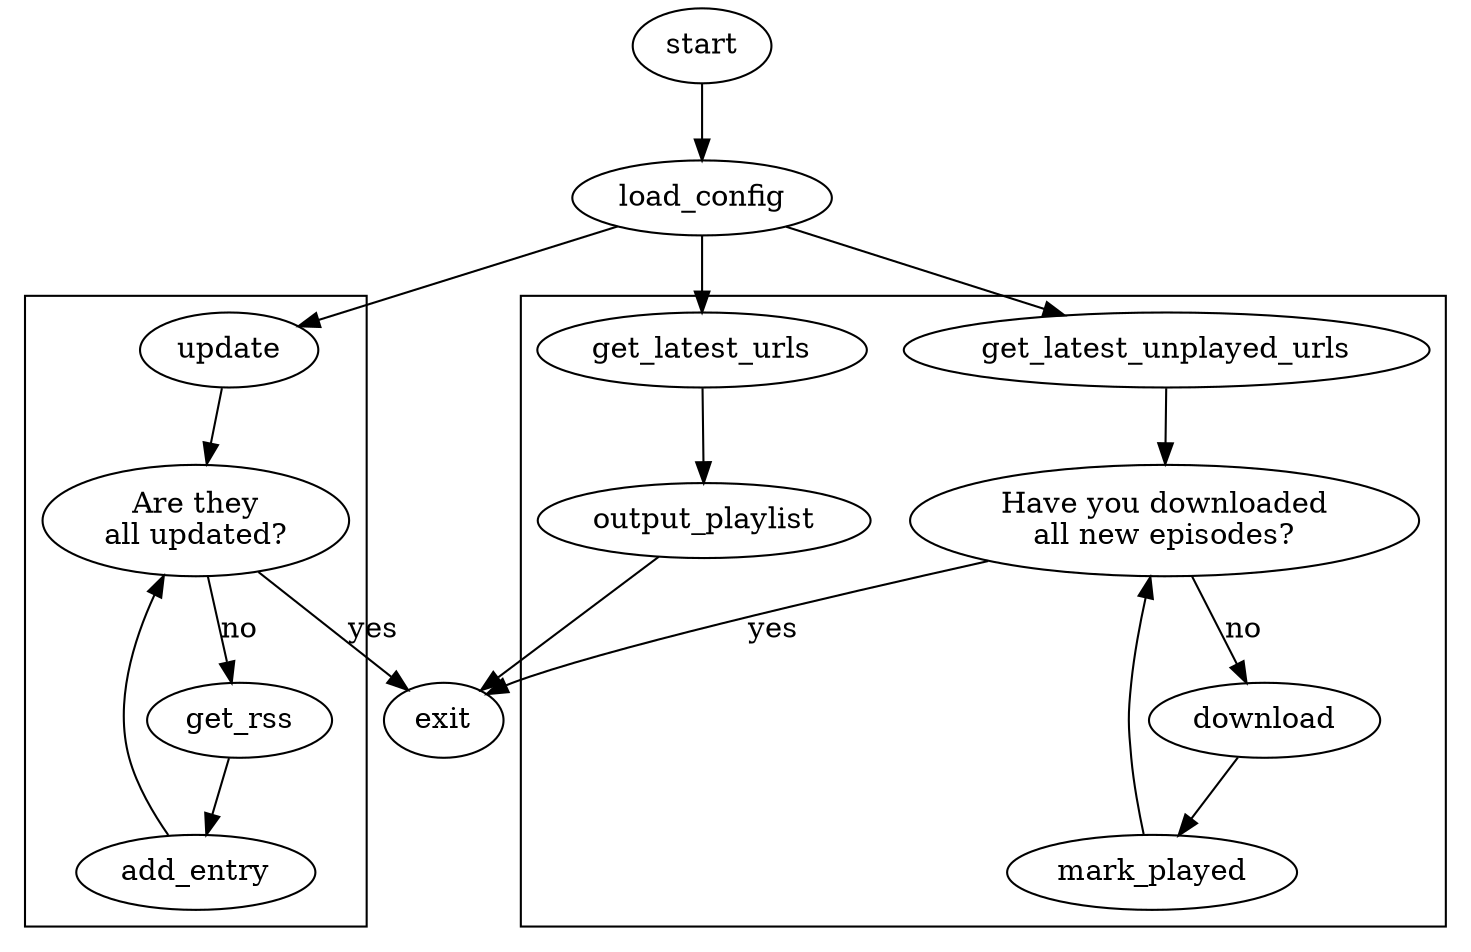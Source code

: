 digraph {
start -> load_config;
load_config -> update;
load_config -> get_latest_unplayed_urls;
load_config -> get_latest_urls;

subgraph cluster_0 {

    update -> allupdated;

    allupdated -> get_rss[label="no"];
    get_rss -> add_entry;
    add_entry -> allupdated;

    allupdated[label="Are they\nall updated?"]
}    
    
    
subgraph cluster_1 {    
    get_latest_unplayed_urls -> loop;
    loop -> download[label="no"];
    download -> mark_played;
    mark_played -> loop;

    get_latest_urls -> output_playlist;

    loop[label="Have you downloaded\nall new episodes?"]


}
loop -> exit[label="yes"];
output_playlist -> exit;
allupdated -> exit[label="yes"];
}
